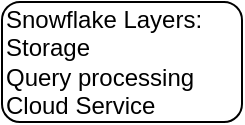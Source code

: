 <mxfile version="24.4.13" type="github">
  <diagram name="Page-1" id="b33cb84f-bf7a-9ccf-f142-242d16432e5d">
    <mxGraphModel dx="1631" dy="933" grid="1" gridSize="10" guides="1" tooltips="1" connect="1" arrows="1" fold="1" page="1" pageScale="1.5" pageWidth="1169" pageHeight="826" background="none" math="0" shadow="0">
      <root>
        <mxCell id="0" style=";html=1;" />
        <mxCell id="1" style=";html=1;" parent="0" />
        <mxCell id="RNzauCnBaGWROn3aYV8l-2" value="Snowflake Layers:&lt;div&gt;Storage&lt;br&gt;Query processing&lt;/div&gt;&lt;div style=&quot;&quot;&gt;Cloud Service&lt;/div&gt;" style="rounded=1;whiteSpace=wrap;html=1;align=left;" vertex="1" parent="1">
          <mxGeometry x="640" y="280" width="120" height="60" as="geometry" />
        </mxCell>
      </root>
    </mxGraphModel>
  </diagram>
</mxfile>
